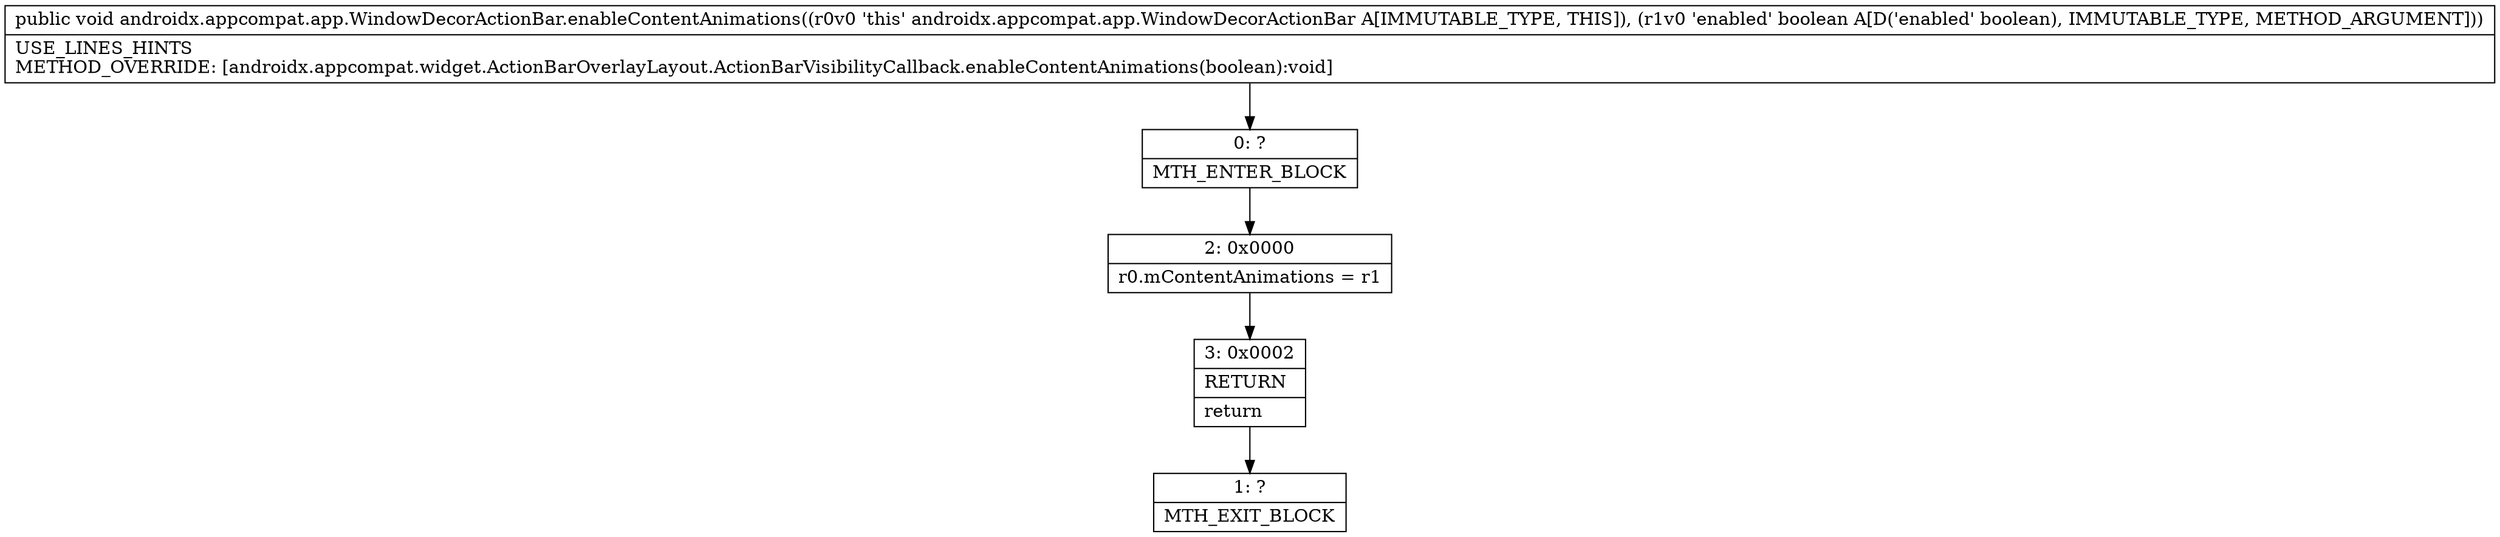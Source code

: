 digraph "CFG forandroidx.appcompat.app.WindowDecorActionBar.enableContentAnimations(Z)V" {
Node_0 [shape=record,label="{0\:\ ?|MTH_ENTER_BLOCK\l}"];
Node_2 [shape=record,label="{2\:\ 0x0000|r0.mContentAnimations = r1\l}"];
Node_3 [shape=record,label="{3\:\ 0x0002|RETURN\l|return\l}"];
Node_1 [shape=record,label="{1\:\ ?|MTH_EXIT_BLOCK\l}"];
MethodNode[shape=record,label="{public void androidx.appcompat.app.WindowDecorActionBar.enableContentAnimations((r0v0 'this' androidx.appcompat.app.WindowDecorActionBar A[IMMUTABLE_TYPE, THIS]), (r1v0 'enabled' boolean A[D('enabled' boolean), IMMUTABLE_TYPE, METHOD_ARGUMENT]))  | USE_LINES_HINTS\lMETHOD_OVERRIDE: [androidx.appcompat.widget.ActionBarOverlayLayout.ActionBarVisibilityCallback.enableContentAnimations(boolean):void]\l}"];
MethodNode -> Node_0;Node_0 -> Node_2;
Node_2 -> Node_3;
Node_3 -> Node_1;
}

